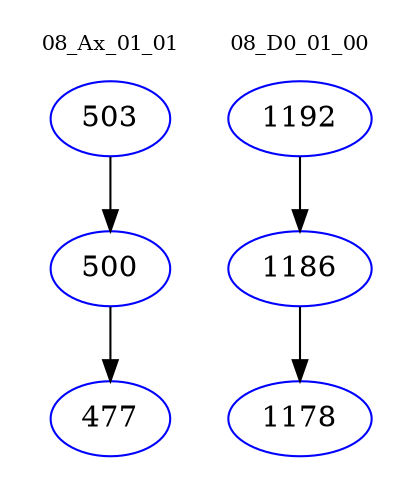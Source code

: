 digraph{
subgraph cluster_0 {
color = white
label = "08_Ax_01_01";
fontsize=10;
T0_503 [label="503", color="blue"]
T0_503 -> T0_500 [color="black"]
T0_500 [label="500", color="blue"]
T0_500 -> T0_477 [color="black"]
T0_477 [label="477", color="blue"]
}
subgraph cluster_1 {
color = white
label = "08_D0_01_00";
fontsize=10;
T1_1192 [label="1192", color="blue"]
T1_1192 -> T1_1186 [color="black"]
T1_1186 [label="1186", color="blue"]
T1_1186 -> T1_1178 [color="black"]
T1_1178 [label="1178", color="blue"]
}
}
